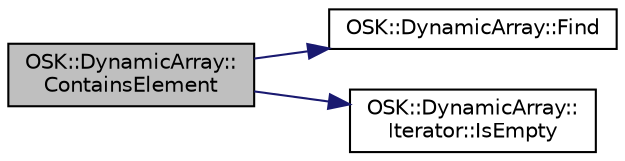 digraph "OSK::DynamicArray::ContainsElement"
{
 // LATEX_PDF_SIZE
  edge [fontname="Helvetica",fontsize="10",labelfontname="Helvetica",labelfontsize="10"];
  node [fontname="Helvetica",fontsize="10",shape=record];
  rankdir="LR";
  Node1 [label="OSK::DynamicArray::\lContainsElement",height=0.2,width=0.4,color="black", fillcolor="grey75", style="filled", fontcolor="black",tooltip="Comprueba si el elemento está presente en el array."];
  Node1 -> Node2 [color="midnightblue",fontsize="10",style="solid",fontname="Helvetica"];
  Node2 [label="OSK::DynamicArray::Find",height=0.2,width=0.4,color="black", fillcolor="white", style="filled",URL="$class_o_s_k_1_1_dynamic_array.html#a1631d885e5ebe9c44c943291faa39918",tooltip="Obtiene el iterador del primer elemento almacenado que sea igual a el dado."];
  Node1 -> Node3 [color="midnightblue",fontsize="10",style="solid",fontname="Helvetica"];
  Node3 [label="OSK::DynamicArray::\lIterator::IsEmpty",height=0.2,width=0.4,color="black", fillcolor="white", style="filled",URL="$class_o_s_k_1_1_dynamic_array_1_1_iterator.html#accd4c0e3f34241a659952c5a7d4928bf",tooltip="True si el iterator es vacío: no apunta a un elemento válido."];
}
